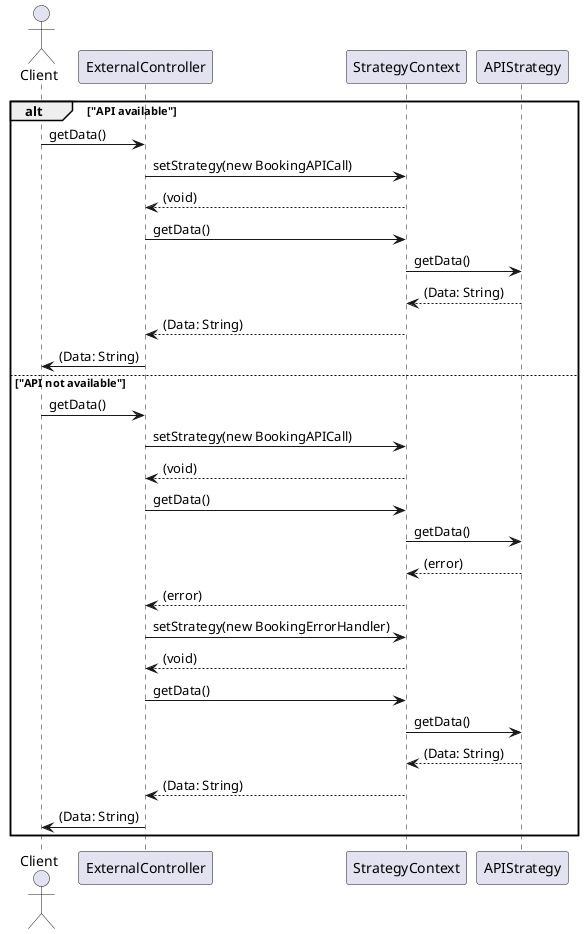 @startuml "Sequence diagram strategy pattern"

skinparam sequenceMessageAlign center
skinparam style strictuml

title "Strategy Pattern: API Error handling"

@startuml
actor Client

alt "API available"
Client -> ExternalController : getData()
ExternalController -> StrategyContext : setStrategy(new BookingAPICall)
StrategyContext --> ExternalController : (void)
ExternalController -> StrategyContext : getData()
StrategyContext -> APIStrategy : getData()
APIStrategy --> StrategyContext : (Data: String)
StrategyContext --> ExternalController : (Data: String)
ExternalController -> Client : (Data: String)



else "API not available"
Client -> ExternalController : getData()
ExternalController -> StrategyContext : setStrategy(new BookingAPICall)
StrategyContext --> ExternalController : (void)
ExternalController -> StrategyContext : getData()
StrategyContext -> APIStrategy : getData()
APIStrategy --> StrategyContext : (error)
StrategyContext --> ExternalController : (error)
ExternalController -> StrategyContext : setStrategy(new BookingErrorHandler)
StrategyContext --> ExternalController : (void)
ExternalController -> StrategyContext : getData()
StrategyContext -> APIStrategy : getData()
APIStrategy --> StrategyContext : (Data: String)
StrategyContext --> ExternalController : (Data: String)
ExternalController -> Client : (Data: String)
end
@enduml
